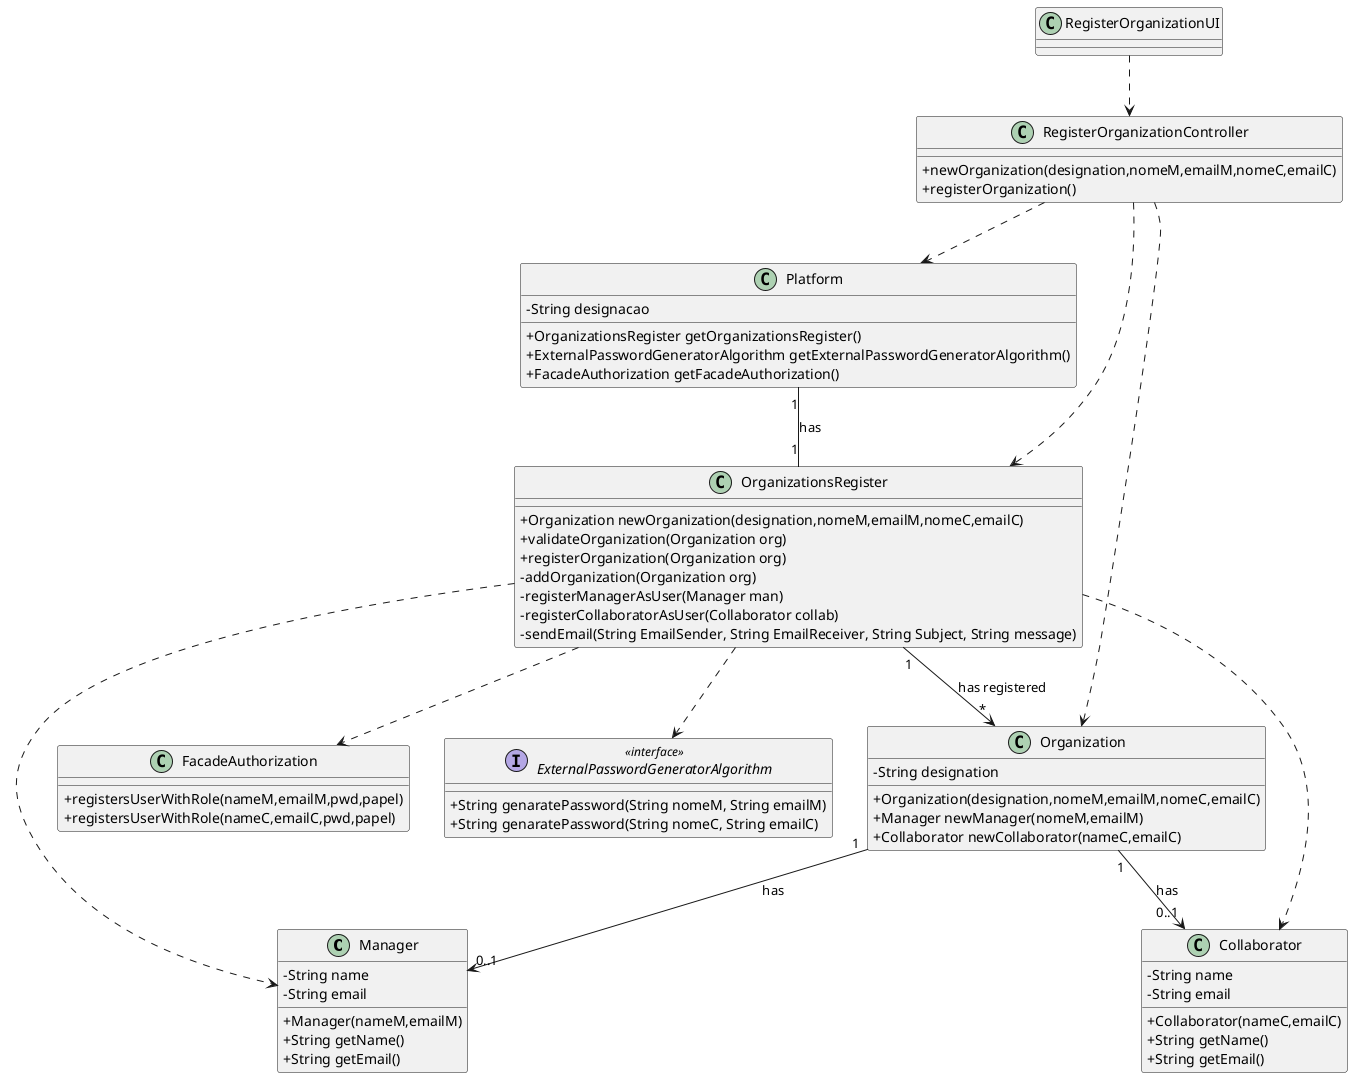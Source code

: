 @startuml
skinparam classAttributeIconSize 0

class Manager {
  -String name
  -String email
  +Manager(nameM,emailM)
  +String getName()
  +String getEmail()
}

class Collaborator {
  -String name
  -String email
  +Collaborator(nameC,emailC)
  +String getName()
  +String getEmail()
}

class Organization {
  -String designation
  +Organization(designation,nomeM,emailM,nomeC,emailC)
  +Manager newManager(nomeM,emailM)
  +Collaborator newCollaborator(nameC,emailC)
}

class Platform {
  -String designacao
  +OrganizationsRegister getOrganizationsRegister()
  +ExternalPasswordGeneratorAlgorithm getExternalPasswordGeneratorAlgorithm()
  +FacadeAuthorization getFacadeAuthorization()
}

class OrganizationsRegister {
  +Organization newOrganization(designation,nomeM,emailM,nomeC,emailC)
  +validateOrganization(Organization org)
  +registerOrganization(Organization org)
  -addOrganization(Organization org)
  -registerManagerAsUser(Manager man)
  -registerCollaboratorAsUser(Collaborator collab)
  -sendEmail(String EmailSender, String EmailReceiver, String Subject, String message)
}

class FacadeAuthorization {
   +registersUserWithRole(nameM,emailM,pwd,papel)
   +registersUserWithRole(nameC,emailC,pwd,papel)
}

interface ExternalPasswordGeneratorAlgorithm <<interface>>{
   +String genaratePassword(String nomeM, String emailM)
   +String genaratePassword(String nomeC, String emailC)
}

class RegisterOrganizationController {
    +newOrganization(designation,nomeM,emailM,nomeC,emailC)
    +registerOrganization()
}

class RegisterOrganizationUI {
}

RegisterOrganizationUI ..> RegisterOrganizationController
RegisterOrganizationController ..> Platform
RegisterOrganizationController ..> OrganizationsRegister
RegisterOrganizationController ..> Organization

Platform "1" -- "1" OrganizationsRegister : has

OrganizationsRegister "1" --> "*" Organization : has registered
OrganizationsRegister ..> Manager
OrganizationsRegister ..> Collaborator
OrganizationsRegister ..> FacadeAuthorization
OrganizationsRegister ..> ExternalPasswordGeneratorAlgorithm

Organization "1" --> "0..1" Manager : has
Organization "1" --> "0..1" Collaborator: has

@enduml
